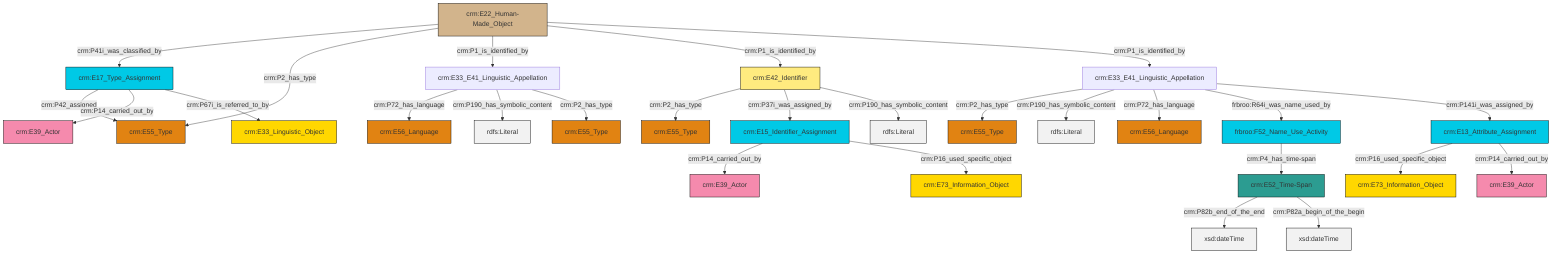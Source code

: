 graph TD
classDef Literal fill:#f2f2f2,stroke:#000000;
classDef CRM_Entity fill:#FFFFFF,stroke:#000000;
classDef Temporal_Entity fill:#00C9E6, stroke:#000000;
classDef Type fill:#E18312, stroke:#000000;
classDef Time-Span fill:#2C9C91, stroke:#000000;
classDef Appellation fill:#FFEB7F, stroke:#000000;
classDef Place fill:#008836, stroke:#000000;
classDef Persistent_Item fill:#B266B2, stroke:#000000;
classDef Conceptual_Object fill:#FFD700, stroke:#000000;
classDef Physical_Thing fill:#D2B48C, stroke:#000000;
classDef Actor fill:#f58aad, stroke:#000000;
classDef PC_Classes fill:#4ce600, stroke:#000000;
classDef Multi fill:#cccccc,stroke:#000000;

2["crm:E15_Identifier_Assignment"]:::Temporal_Entity -->|crm:P14_carried_out_by| 3["crm:E39_Actor"]:::Actor
4["crm:E42_Identifier"]:::Appellation -->|crm:P2_has_type| 5["crm:E55_Type"]:::Type
6["crm:E52_Time-Span"]:::Time-Span -->|crm:P82b_end_of_the_end| 7[xsd:dateTime]:::Literal
8["crm:E22_Human-Made_Object"]:::Physical_Thing -->|crm:P41i_was_classified_by| 9["crm:E17_Type_Assignment"]:::Temporal_Entity
8["crm:E22_Human-Made_Object"]:::Physical_Thing -->|crm:P2_has_type| 15["crm:E55_Type"]:::Type
22["crm:E13_Attribute_Assignment"]:::Temporal_Entity -->|crm:P16_used_specific_object| 23["crm:E73_Information_Object"]:::Conceptual_Object
0["crm:E33_E41_Linguistic_Appellation"]:::Default -->|crm:P2_has_type| 19["crm:E55_Type"]:::Type
4["crm:E42_Identifier"]:::Appellation -->|crm:P37i_was_assigned_by| 2["crm:E15_Identifier_Assignment"]:::Temporal_Entity
2["crm:E15_Identifier_Assignment"]:::Temporal_Entity -->|crm:P16_used_specific_object| 27["crm:E73_Information_Object"]:::Conceptual_Object
0["crm:E33_E41_Linguistic_Appellation"]:::Default -->|crm:P190_has_symbolic_content| 28[rdfs:Literal]:::Literal
6["crm:E52_Time-Span"]:::Time-Span -->|crm:P82a_begin_of_the_begin| 29[xsd:dateTime]:::Literal
9["crm:E17_Type_Assignment"]:::Temporal_Entity -->|crm:P42_assigned| 15["crm:E55_Type"]:::Type
9["crm:E17_Type_Assignment"]:::Temporal_Entity -->|crm:P14_carried_out_by| 32["crm:E39_Actor"]:::Actor
0["crm:E33_E41_Linguistic_Appellation"]:::Default -->|crm:P72_has_language| 12["crm:E56_Language"]:::Type
8["crm:E22_Human-Made_Object"]:::Physical_Thing -->|crm:P1_is_identified_by| 36["crm:E33_E41_Linguistic_Appellation"]:::Default
25["frbroo:F52_Name_Use_Activity"]:::Temporal_Entity -->|crm:P4_has_time-span| 6["crm:E52_Time-Span"]:::Time-Span
0["crm:E33_E41_Linguistic_Appellation"]:::Default -->|frbroo:R64i_was_name_used_by| 25["frbroo:F52_Name_Use_Activity"]:::Temporal_Entity
36["crm:E33_E41_Linguistic_Appellation"]:::Default -->|crm:P72_has_language| 30["crm:E56_Language"]:::Type
36["crm:E33_E41_Linguistic_Appellation"]:::Default -->|crm:P190_has_symbolic_content| 39[rdfs:Literal]:::Literal
4["crm:E42_Identifier"]:::Appellation -->|crm:P190_has_symbolic_content| 40[rdfs:Literal]:::Literal
9["crm:E17_Type_Assignment"]:::Temporal_Entity -->|crm:P67i_is_referred_to_by| 17["crm:E33_Linguistic_Object"]:::Conceptual_Object
0["crm:E33_E41_Linguistic_Appellation"]:::Default -->|crm:P141i_was_assigned_by| 22["crm:E13_Attribute_Assignment"]:::Temporal_Entity
22["crm:E13_Attribute_Assignment"]:::Temporal_Entity -->|crm:P14_carried_out_by| 41["crm:E39_Actor"]:::Actor
8["crm:E22_Human-Made_Object"]:::Physical_Thing -->|crm:P1_is_identified_by| 4["crm:E42_Identifier"]:::Appellation
8["crm:E22_Human-Made_Object"]:::Physical_Thing -->|crm:P1_is_identified_by| 0["crm:E33_E41_Linguistic_Appellation"]:::Default
36["crm:E33_E41_Linguistic_Appellation"]:::Default -->|crm:P2_has_type| 10["crm:E55_Type"]:::Type